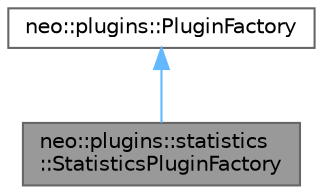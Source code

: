 digraph "neo::plugins::statistics::StatisticsPluginFactory"
{
 // LATEX_PDF_SIZE
  bgcolor="transparent";
  edge [fontname=Helvetica,fontsize=10,labelfontname=Helvetica,labelfontsize=10];
  node [fontname=Helvetica,fontsize=10,shape=box,height=0.2,width=0.4];
  Node1 [id="Node000001",label="neo::plugins::statistics\l::StatisticsPluginFactory",height=0.2,width=0.4,color="gray40", fillcolor="grey60", style="filled", fontcolor="black",tooltip="Factory for creating statistics plugins."];
  Node2 -> Node1 [id="edge2_Node000001_Node000002",dir="back",color="steelblue1",style="solid",tooltip=" "];
  Node2 [id="Node000002",label="neo::plugins::PluginFactory",height=0.2,width=0.4,color="gray40", fillcolor="white", style="filled",URL="$classneo_1_1plugins_1_1_plugin_factory.html",tooltip="Represents a plugin factory."];
}
